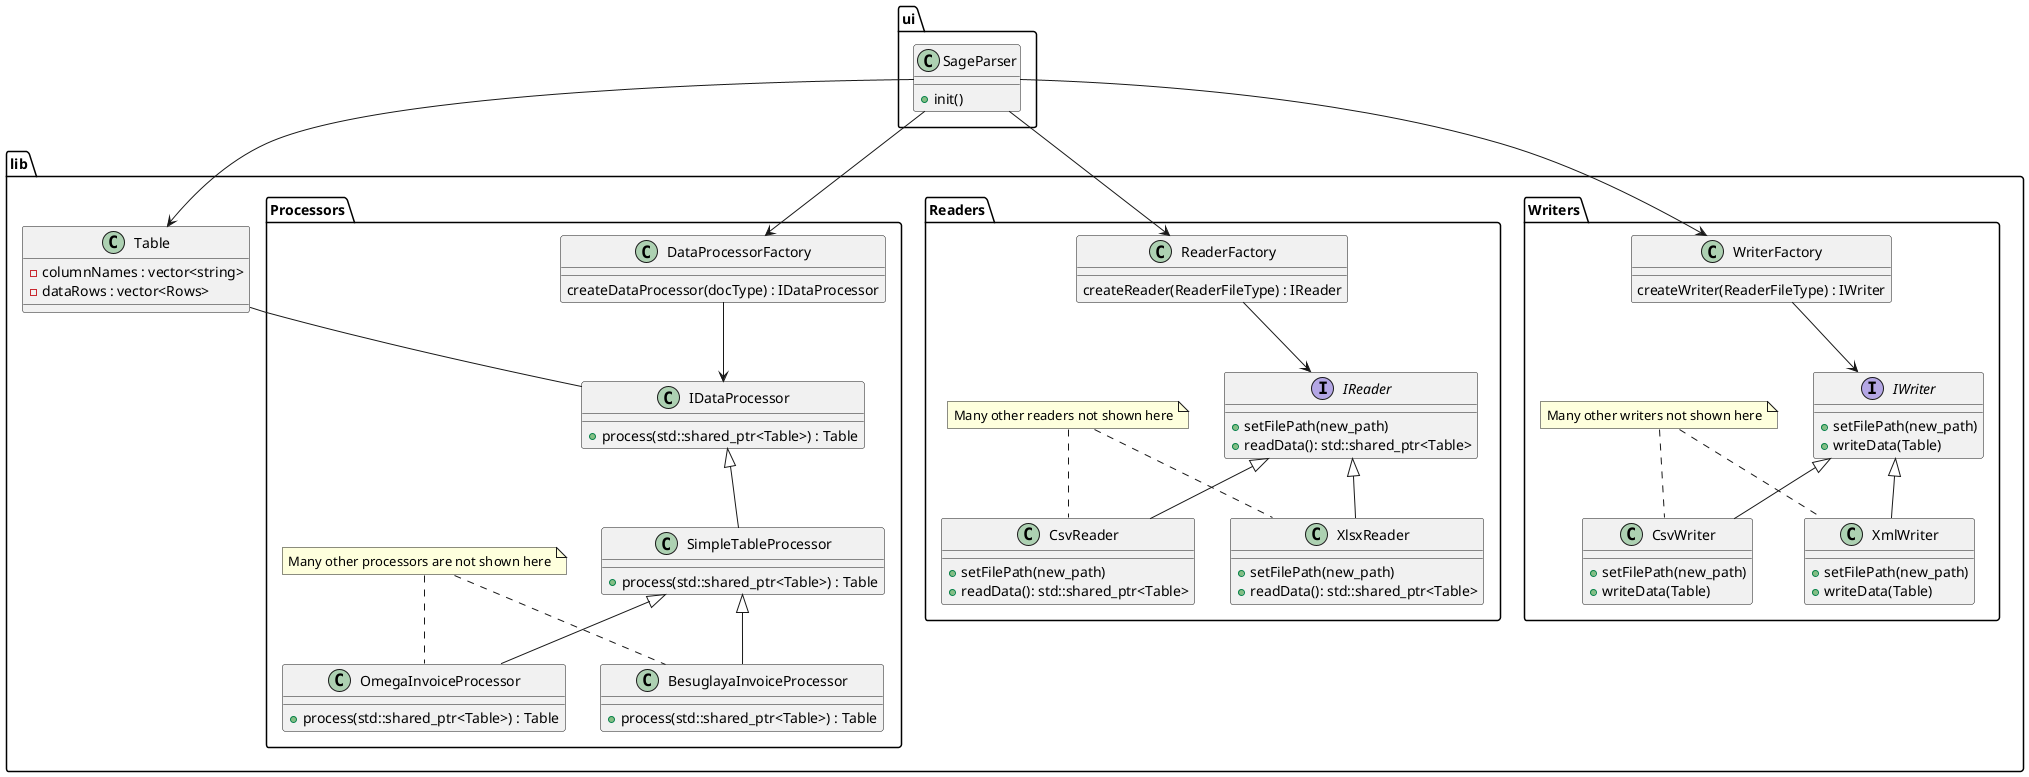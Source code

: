 @startuml

package ui {
    class SageParser
    {
        +init()
    }
}

package lib {
    class Table {
        -columnNames : vector<string>
        -dataRows : vector<Rows>
    }

    package Processors {
        class DataProcessorFactory
        {
            createDataProcessor(docType) : IDataProcessor
        }

        class IDataProcessor {
            +process(std::shared_ptr<Table>) : Table
        }

        class SimpleTableProcessor {
            +process(std::shared_ptr<Table>) : Table
        }

        class OmegaInvoiceProcessor {
            +process(std::shared_ptr<Table>) : Table
        }

        class BesuglayaInvoiceProcessor {
            +process(std::shared_ptr<Table>) : Table
        }

        note "Many other processors are not shown here" as N1
        N1 .. BesuglayaInvoiceProcessor
        N1 .. OmegaInvoiceProcessor

        SimpleTableProcessor -up-|> IDataProcessor
        BesuglayaInvoiceProcessor -up-|> SimpleTableProcessor
        OmegaInvoiceProcessor -up-|> SimpleTableProcessor
    }

    package Writers {

        class WriterFactory {
            createWriter(ReaderFileType) : IWriter
        } 

        interface IWriter {
            +setFilePath(new_path)
            +writeData(Table)
        }

        class CsvWriter {
            +setFilePath(new_path)
            +writeData(Table)
        }

        class XmlWriter {
            +setFilePath(new_path)
            +writeData(Table)
        }

        note "Many other writers not shown here" as N2
        N2 .. CsvWriter
        N2 .. XmlWriter

        CsvWriter -up-|> IWriter
        XmlWriter -up-|> IWriter
    }

    package Readers {
        class ReaderFactory {
            createReader(ReaderFileType) : IReader
        } 

        interface IReader {
            +setFilePath(new_path)
            +readData(): std::shared_ptr<Table>
        }

        class CsvReader {
            +setFilePath(new_path)
            +readData(): std::shared_ptr<Table>
        }

        class XlsxReader {
            +setFilePath(new_path)
            +readData(): std::shared_ptr<Table>
        }

        note "Many other readers not shown here" as N3
        N3 .. CsvReader
        N3 .. XlsxReader

        CsvReader -up-|> IReader
        XlsxReader -up-|> IReader
    }

    Table -- IDataProcessor
}


ReaderFactory --> IReader
WriterFactory --> IWriter
DataProcessorFactory --> IDataProcessor

SageParser --> DataProcessorFactory
SageParser --> WriterFactory
SageParser --> ReaderFactory
SageParser --> Table

@enduml
